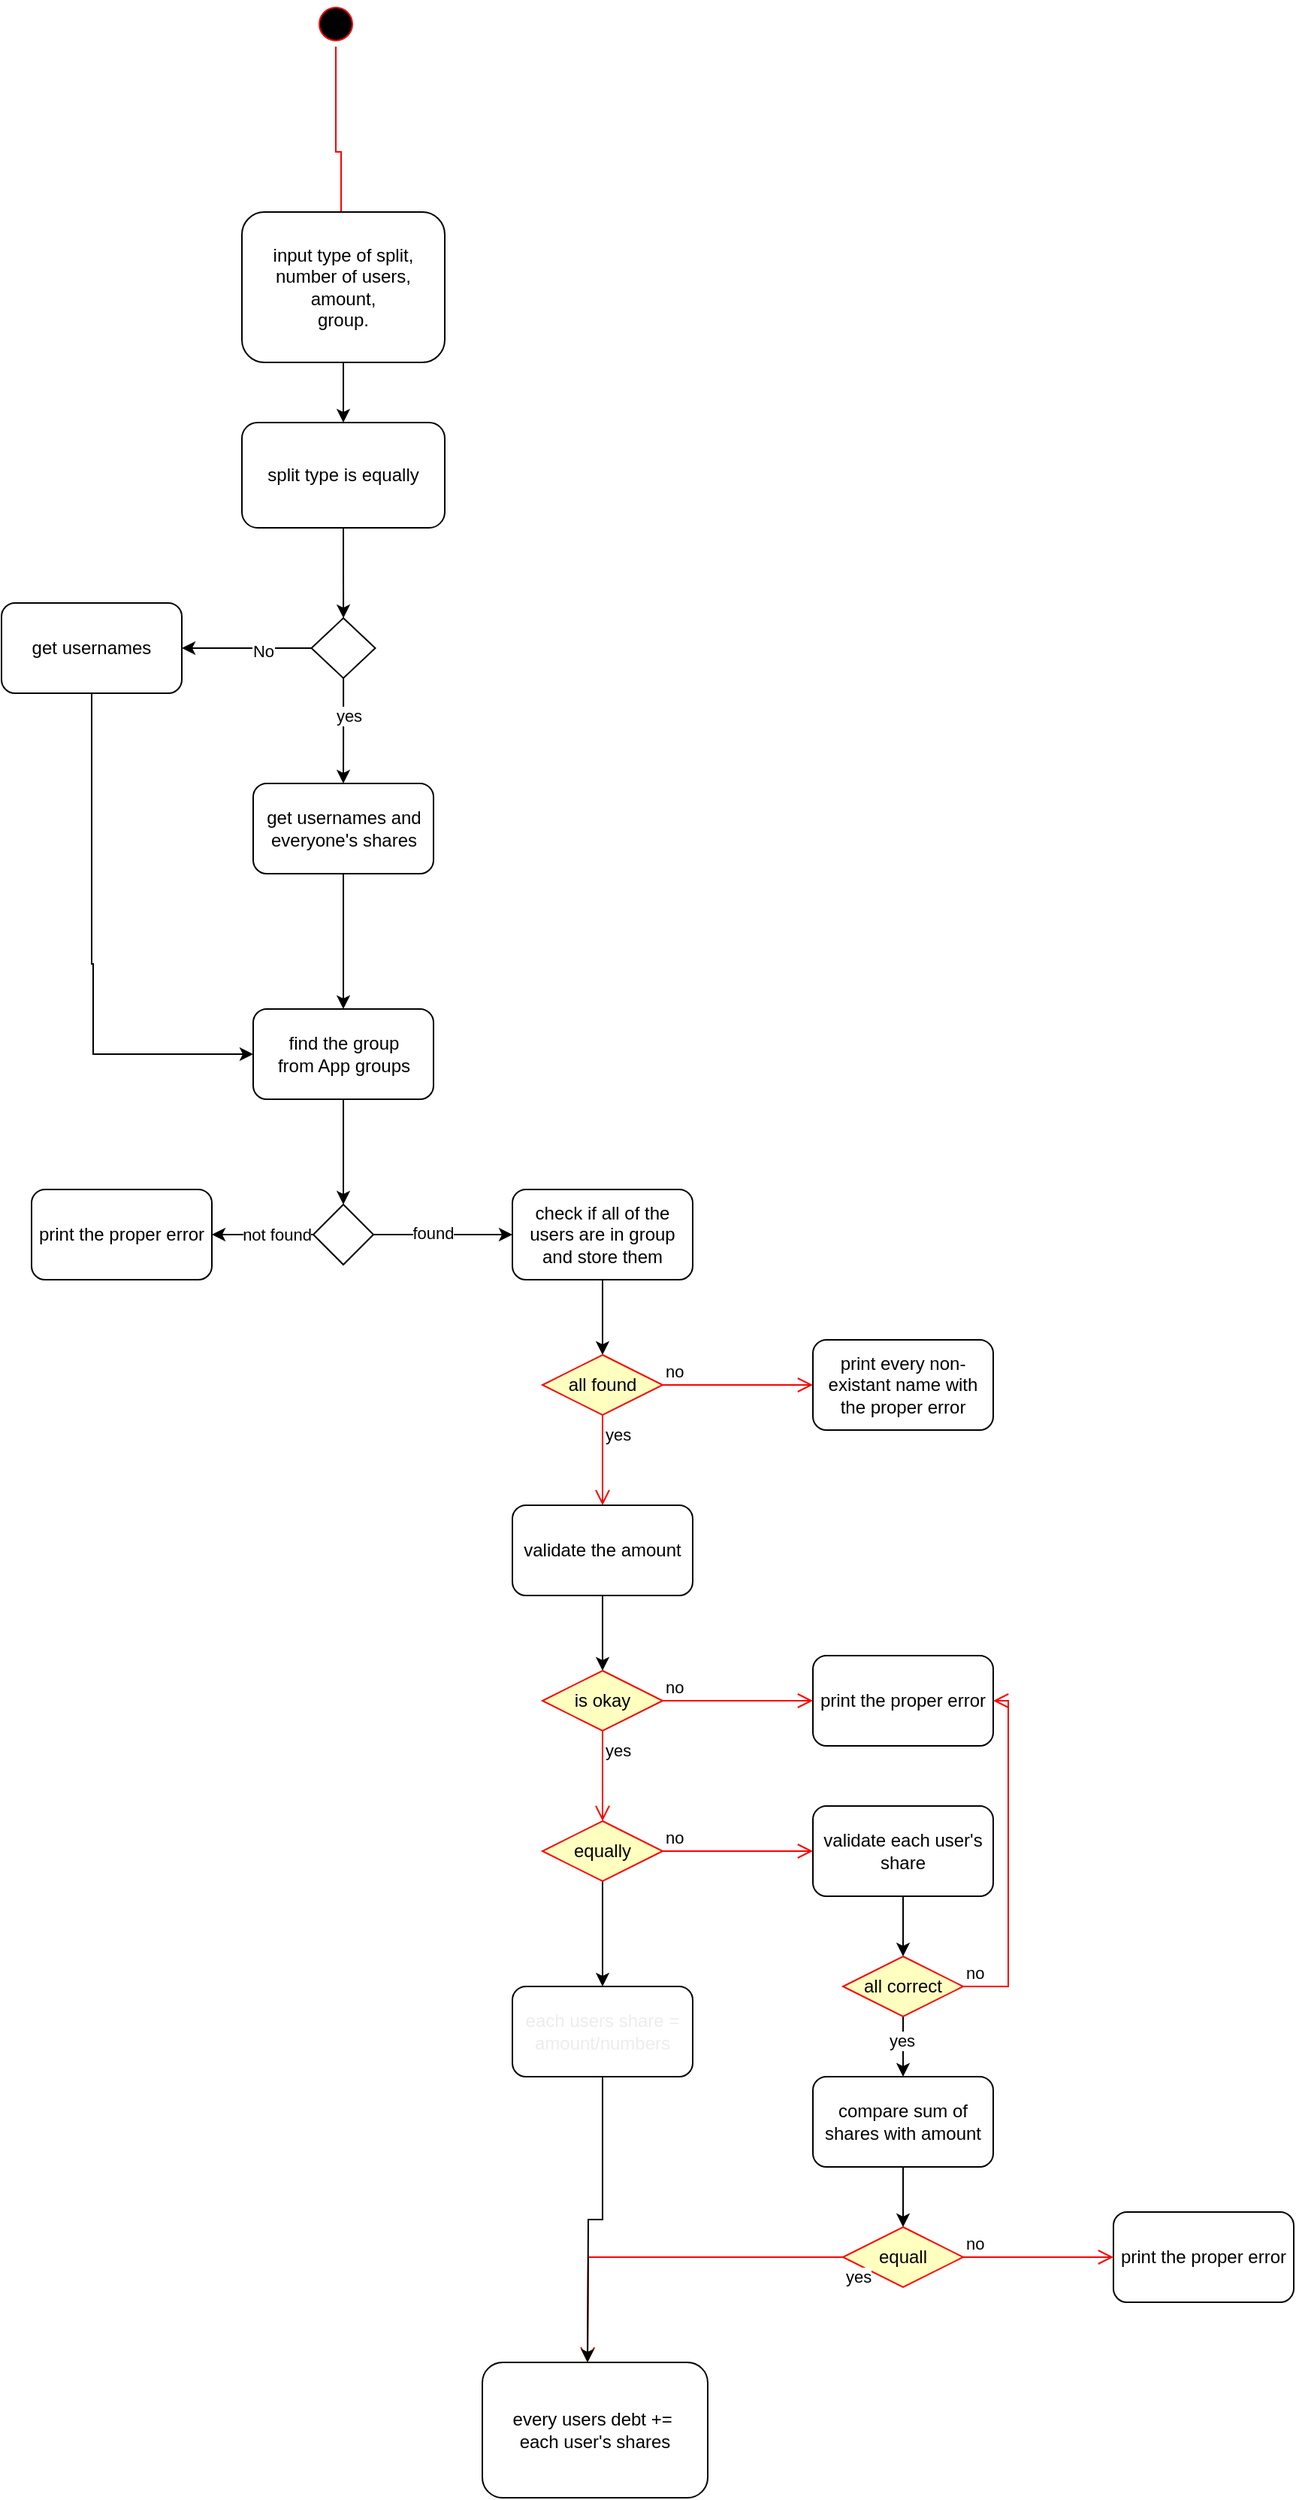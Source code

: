 <mxfile version="26.2.2">
  <diagram name="Page-1" id="W3U5O6p8wYQSB0PmpqnL">
    <mxGraphModel dx="774" dy="1601" grid="1" gridSize="10" guides="1" tooltips="1" connect="1" arrows="1" fold="1" page="1" pageScale="1" pageWidth="850" pageHeight="1100" math="0" shadow="0">
      <root>
        <mxCell id="0" />
        <mxCell id="1" parent="0" />
        <mxCell id="YA9ygjDDeQhQCcRidTOe-1" value="" style="ellipse;html=1;shape=startState;fillColor=#000000;strokeColor=#ff0000;" vertex="1" parent="1">
          <mxGeometry x="217.5" y="-10" width="30" height="30" as="geometry" />
        </mxCell>
        <mxCell id="YA9ygjDDeQhQCcRidTOe-2" value="" style="edgeStyle=orthogonalEdgeStyle;html=1;verticalAlign=bottom;endArrow=open;endSize=8;strokeColor=#ff0000;rounded=0;" edge="1" source="YA9ygjDDeQhQCcRidTOe-1" parent="1">
          <mxGeometry relative="1" as="geometry">
            <mxPoint x="235" y="160" as="targetPoint" />
            <Array as="points">
              <mxPoint x="233" y="90" />
              <mxPoint x="236" y="90" />
            </Array>
          </mxGeometry>
        </mxCell>
        <mxCell id="YA9ygjDDeQhQCcRidTOe-11" value="" style="edgeStyle=orthogonalEdgeStyle;rounded=0;orthogonalLoop=1;jettySize=auto;html=1;" edge="1" parent="1" source="YA9ygjDDeQhQCcRidTOe-3" target="YA9ygjDDeQhQCcRidTOe-7">
          <mxGeometry relative="1" as="geometry" />
        </mxCell>
        <mxCell id="YA9ygjDDeQhQCcRidTOe-3" value="input type of split,&lt;br&gt;number of users,&lt;br&gt;amount,&lt;br&gt;group." style="rounded=1;whiteSpace=wrap;html=1;" vertex="1" parent="1">
          <mxGeometry x="170" y="130" width="135" height="100" as="geometry" />
        </mxCell>
        <mxCell id="YA9ygjDDeQhQCcRidTOe-9" value="" style="edgeStyle=orthogonalEdgeStyle;rounded=0;orthogonalLoop=1;jettySize=auto;html=1;" edge="1" parent="1" source="YA9ygjDDeQhQCcRidTOe-6">
          <mxGeometry relative="1" as="geometry">
            <mxPoint x="130" y="420" as="targetPoint" />
          </mxGeometry>
        </mxCell>
        <mxCell id="YA9ygjDDeQhQCcRidTOe-10" value="No" style="edgeLabel;html=1;align=center;verticalAlign=middle;resizable=0;points=[];" vertex="1" connectable="0" parent="YA9ygjDDeQhQCcRidTOe-9">
          <mxGeometry x="-0.237" y="2" relative="1" as="geometry">
            <mxPoint as="offset" />
          </mxGeometry>
        </mxCell>
        <mxCell id="YA9ygjDDeQhQCcRidTOe-15" value="" style="edgeStyle=orthogonalEdgeStyle;rounded=0;orthogonalLoop=1;jettySize=auto;html=1;" edge="1" parent="1" source="YA9ygjDDeQhQCcRidTOe-6" target="YA9ygjDDeQhQCcRidTOe-14">
          <mxGeometry relative="1" as="geometry" />
        </mxCell>
        <mxCell id="YA9ygjDDeQhQCcRidTOe-16" value="yes" style="edgeLabel;html=1;align=center;verticalAlign=middle;resizable=0;points=[];" vertex="1" connectable="0" parent="YA9ygjDDeQhQCcRidTOe-15">
          <mxGeometry x="-0.293" y="3" relative="1" as="geometry">
            <mxPoint as="offset" />
          </mxGeometry>
        </mxCell>
        <mxCell id="YA9ygjDDeQhQCcRidTOe-6" value="" style="rhombus;whiteSpace=wrap;html=1;" vertex="1" parent="1">
          <mxGeometry x="216.25" y="400" width="42.5" height="40" as="geometry" />
        </mxCell>
        <mxCell id="YA9ygjDDeQhQCcRidTOe-12" value="" style="edgeStyle=orthogonalEdgeStyle;rounded=0;orthogonalLoop=1;jettySize=auto;html=1;" edge="1" parent="1" source="YA9ygjDDeQhQCcRidTOe-7" target="YA9ygjDDeQhQCcRidTOe-6">
          <mxGeometry relative="1" as="geometry" />
        </mxCell>
        <mxCell id="YA9ygjDDeQhQCcRidTOe-7" value="split type is equally" style="rounded=1;whiteSpace=wrap;html=1;" vertex="1" parent="1">
          <mxGeometry x="170" y="270" width="135" height="70" as="geometry" />
        </mxCell>
        <mxCell id="YA9ygjDDeQhQCcRidTOe-21" style="edgeStyle=orthogonalEdgeStyle;rounded=0;orthogonalLoop=1;jettySize=auto;html=1;entryX=0;entryY=0.5;entryDx=0;entryDy=0;" edge="1" parent="1" source="YA9ygjDDeQhQCcRidTOe-13" target="YA9ygjDDeQhQCcRidTOe-20">
          <mxGeometry relative="1" as="geometry">
            <mxPoint x="70" y="770" as="targetPoint" />
            <Array as="points">
              <mxPoint x="70" y="630" />
              <mxPoint x="71" y="630" />
              <mxPoint x="71" y="690" />
            </Array>
          </mxGeometry>
        </mxCell>
        <mxCell id="YA9ygjDDeQhQCcRidTOe-13" value="get usernames" style="rounded=1;whiteSpace=wrap;html=1;" vertex="1" parent="1">
          <mxGeometry x="10" y="390" width="120" height="60" as="geometry" />
        </mxCell>
        <mxCell id="YA9ygjDDeQhQCcRidTOe-22" value="" style="edgeStyle=orthogonalEdgeStyle;rounded=0;orthogonalLoop=1;jettySize=auto;html=1;" edge="1" parent="1" source="YA9ygjDDeQhQCcRidTOe-14" target="YA9ygjDDeQhQCcRidTOe-20">
          <mxGeometry relative="1" as="geometry" />
        </mxCell>
        <mxCell id="YA9ygjDDeQhQCcRidTOe-14" value="get usernames and&lt;br&gt;everyone&#39;s shares" style="rounded=1;whiteSpace=wrap;html=1;" vertex="1" parent="1">
          <mxGeometry x="177.5" y="510" width="120" height="60" as="geometry" />
        </mxCell>
        <mxCell id="YA9ygjDDeQhQCcRidTOe-24" value="" style="edgeStyle=orthogonalEdgeStyle;rounded=0;orthogonalLoop=1;jettySize=auto;html=1;" edge="1" parent="1" source="YA9ygjDDeQhQCcRidTOe-20" target="YA9ygjDDeQhQCcRidTOe-23">
          <mxGeometry relative="1" as="geometry" />
        </mxCell>
        <mxCell id="YA9ygjDDeQhQCcRidTOe-20" value="find the group&lt;div&gt;from App groups&lt;/div&gt;" style="rounded=1;whiteSpace=wrap;html=1;" vertex="1" parent="1">
          <mxGeometry x="177.5" y="660" width="120" height="60" as="geometry" />
        </mxCell>
        <mxCell id="YA9ygjDDeQhQCcRidTOe-26" value="" style="edgeStyle=orthogonalEdgeStyle;rounded=0;orthogonalLoop=1;jettySize=auto;html=1;" edge="1" parent="1" source="YA9ygjDDeQhQCcRidTOe-23">
          <mxGeometry relative="1" as="geometry">
            <mxPoint x="350" y="810" as="targetPoint" />
          </mxGeometry>
        </mxCell>
        <mxCell id="YA9ygjDDeQhQCcRidTOe-30" value="found" style="edgeLabel;html=1;align=center;verticalAlign=middle;resizable=0;points=[];" vertex="1" connectable="0" parent="YA9ygjDDeQhQCcRidTOe-26">
          <mxGeometry x="-0.153" y="1" relative="1" as="geometry">
            <mxPoint as="offset" />
          </mxGeometry>
        </mxCell>
        <mxCell id="YA9ygjDDeQhQCcRidTOe-28" value="" style="edgeStyle=orthogonalEdgeStyle;rounded=0;orthogonalLoop=1;jettySize=auto;html=1;" edge="1" parent="1" source="YA9ygjDDeQhQCcRidTOe-23" target="YA9ygjDDeQhQCcRidTOe-27">
          <mxGeometry relative="1" as="geometry" />
        </mxCell>
        <mxCell id="YA9ygjDDeQhQCcRidTOe-29" value="not found" style="edgeLabel;html=1;align=center;verticalAlign=middle;resizable=0;points=[];" vertex="1" connectable="0" parent="YA9ygjDDeQhQCcRidTOe-28">
          <mxGeometry x="-0.264" relative="1" as="geometry">
            <mxPoint as="offset" />
          </mxGeometry>
        </mxCell>
        <mxCell id="YA9ygjDDeQhQCcRidTOe-23" value="" style="rhombus;whiteSpace=wrap;html=1;" vertex="1" parent="1">
          <mxGeometry x="217.5" y="790" width="40" height="40" as="geometry" />
        </mxCell>
        <mxCell id="YA9ygjDDeQhQCcRidTOe-27" value="print the proper error" style="rounded=1;whiteSpace=wrap;html=1;" vertex="1" parent="1">
          <mxGeometry x="30" y="780" width="120" height="60" as="geometry" />
        </mxCell>
        <mxCell id="YA9ygjDDeQhQCcRidTOe-52" value="" style="edgeStyle=orthogonalEdgeStyle;rounded=0;orthogonalLoop=1;jettySize=auto;html=1;" edge="1" parent="1" source="YA9ygjDDeQhQCcRidTOe-48" target="YA9ygjDDeQhQCcRidTOe-49">
          <mxGeometry relative="1" as="geometry" />
        </mxCell>
        <mxCell id="YA9ygjDDeQhQCcRidTOe-48" value="check if all of the users are in group&lt;div&gt;and store them&lt;/div&gt;" style="rounded=1;whiteSpace=wrap;html=1;" vertex="1" parent="1">
          <mxGeometry x="350" y="780" width="120" height="60" as="geometry" />
        </mxCell>
        <mxCell id="YA9ygjDDeQhQCcRidTOe-49" value="all found" style="rhombus;whiteSpace=wrap;html=1;fontColor=#000000;fillColor=#ffffc0;strokeColor=#ff0000;" vertex="1" parent="1">
          <mxGeometry x="370" y="890" width="80" height="40" as="geometry" />
        </mxCell>
        <mxCell id="YA9ygjDDeQhQCcRidTOe-50" value="no" style="edgeStyle=orthogonalEdgeStyle;html=1;align=left;verticalAlign=bottom;endArrow=open;endSize=8;strokeColor=#ff0000;rounded=0;" edge="1" source="YA9ygjDDeQhQCcRidTOe-49" parent="1">
          <mxGeometry x="-1" relative="1" as="geometry">
            <mxPoint x="550" y="910" as="targetPoint" />
          </mxGeometry>
        </mxCell>
        <mxCell id="YA9ygjDDeQhQCcRidTOe-51" value="yes" style="edgeStyle=orthogonalEdgeStyle;html=1;align=left;verticalAlign=top;endArrow=open;endSize=8;strokeColor=#ff0000;rounded=0;" edge="1" source="YA9ygjDDeQhQCcRidTOe-49" parent="1">
          <mxGeometry x="-1" relative="1" as="geometry">
            <mxPoint x="410" y="990" as="targetPoint" />
          </mxGeometry>
        </mxCell>
        <mxCell id="YA9ygjDDeQhQCcRidTOe-53" value="print every non- existant name with the proper error" style="rounded=1;whiteSpace=wrap;html=1;" vertex="1" parent="1">
          <mxGeometry x="550" y="880" width="120" height="60" as="geometry" />
        </mxCell>
        <mxCell id="YA9ygjDDeQhQCcRidTOe-58" value="" style="edgeStyle=orthogonalEdgeStyle;rounded=0;orthogonalLoop=1;jettySize=auto;html=1;" edge="1" parent="1" source="YA9ygjDDeQhQCcRidTOe-54" target="YA9ygjDDeQhQCcRidTOe-55">
          <mxGeometry relative="1" as="geometry" />
        </mxCell>
        <mxCell id="YA9ygjDDeQhQCcRidTOe-54" value="validate the amount" style="rounded=1;whiteSpace=wrap;html=1;" vertex="1" parent="1">
          <mxGeometry x="350" y="990" width="120" height="60" as="geometry" />
        </mxCell>
        <mxCell id="YA9ygjDDeQhQCcRidTOe-55" value="is okay" style="rhombus;whiteSpace=wrap;html=1;fontColor=#000000;fillColor=#ffffc0;strokeColor=#ff0000;" vertex="1" parent="1">
          <mxGeometry x="370" y="1100" width="80" height="40" as="geometry" />
        </mxCell>
        <mxCell id="YA9ygjDDeQhQCcRidTOe-56" value="no" style="edgeStyle=orthogonalEdgeStyle;html=1;align=left;verticalAlign=bottom;endArrow=open;endSize=8;strokeColor=#ff0000;rounded=0;" edge="1" source="YA9ygjDDeQhQCcRidTOe-55" parent="1">
          <mxGeometry x="-1" relative="1" as="geometry">
            <mxPoint x="550" y="1120" as="targetPoint" />
          </mxGeometry>
        </mxCell>
        <mxCell id="YA9ygjDDeQhQCcRidTOe-57" value="yes" style="edgeStyle=orthogonalEdgeStyle;html=1;align=left;verticalAlign=top;endArrow=open;endSize=8;strokeColor=#ff0000;rounded=0;" edge="1" source="YA9ygjDDeQhQCcRidTOe-55" parent="1">
          <mxGeometry x="-1" relative="1" as="geometry">
            <mxPoint x="410" y="1200" as="targetPoint" />
          </mxGeometry>
        </mxCell>
        <mxCell id="YA9ygjDDeQhQCcRidTOe-59" value="print the proper error" style="rounded=1;whiteSpace=wrap;html=1;" vertex="1" parent="1">
          <mxGeometry x="550" y="1090" width="120" height="60" as="geometry" />
        </mxCell>
        <mxCell id="YA9ygjDDeQhQCcRidTOe-79" value="" style="edgeStyle=orthogonalEdgeStyle;rounded=0;orthogonalLoop=1;jettySize=auto;html=1;" edge="1" parent="1" source="YA9ygjDDeQhQCcRidTOe-61">
          <mxGeometry relative="1" as="geometry">
            <mxPoint x="410" y="1310" as="targetPoint" />
          </mxGeometry>
        </mxCell>
        <mxCell id="YA9ygjDDeQhQCcRidTOe-61" value="equally" style="rhombus;whiteSpace=wrap;html=1;fontColor=#000000;fillColor=#ffffc0;strokeColor=#ff0000;" vertex="1" parent="1">
          <mxGeometry x="370" y="1200" width="80" height="40" as="geometry" />
        </mxCell>
        <mxCell id="YA9ygjDDeQhQCcRidTOe-62" value="no" style="edgeStyle=orthogonalEdgeStyle;html=1;align=left;verticalAlign=bottom;endArrow=open;endSize=8;strokeColor=#ff0000;rounded=0;" edge="1" source="YA9ygjDDeQhQCcRidTOe-61" parent="1">
          <mxGeometry x="-1" relative="1" as="geometry">
            <mxPoint x="550" y="1220" as="targetPoint" />
          </mxGeometry>
        </mxCell>
        <mxCell id="YA9ygjDDeQhQCcRidTOe-69" value="" style="edgeStyle=orthogonalEdgeStyle;rounded=0;orthogonalLoop=1;jettySize=auto;html=1;" edge="1" parent="1" source="YA9ygjDDeQhQCcRidTOe-65" target="YA9ygjDDeQhQCcRidTOe-66">
          <mxGeometry relative="1" as="geometry" />
        </mxCell>
        <mxCell id="YA9ygjDDeQhQCcRidTOe-65" value="validate each user&#39;s share" style="rounded=1;whiteSpace=wrap;html=1;" vertex="1" parent="1">
          <mxGeometry x="550" y="1190" width="120" height="60" as="geometry" />
        </mxCell>
        <mxCell id="YA9ygjDDeQhQCcRidTOe-71" value="" style="edgeStyle=orthogonalEdgeStyle;rounded=0;orthogonalLoop=1;jettySize=auto;html=1;" edge="1" parent="1" source="YA9ygjDDeQhQCcRidTOe-66" target="YA9ygjDDeQhQCcRidTOe-70">
          <mxGeometry relative="1" as="geometry" />
        </mxCell>
        <mxCell id="YA9ygjDDeQhQCcRidTOe-77" value="yes" style="edgeLabel;html=1;align=center;verticalAlign=middle;resizable=0;points=[];" vertex="1" connectable="0" parent="YA9ygjDDeQhQCcRidTOe-71">
          <mxGeometry x="-0.217" y="-1" relative="1" as="geometry">
            <mxPoint as="offset" />
          </mxGeometry>
        </mxCell>
        <mxCell id="YA9ygjDDeQhQCcRidTOe-66" value="all correct" style="rhombus;whiteSpace=wrap;html=1;fontColor=#000000;fillColor=#ffffc0;strokeColor=#ff0000;" vertex="1" parent="1">
          <mxGeometry x="570" y="1290" width="80" height="40" as="geometry" />
        </mxCell>
        <mxCell id="YA9ygjDDeQhQCcRidTOe-67" value="no" style="edgeStyle=orthogonalEdgeStyle;html=1;align=left;verticalAlign=bottom;endArrow=open;endSize=8;strokeColor=#ff0000;rounded=0;entryX=1;entryY=0.5;entryDx=0;entryDy=0;" edge="1" source="YA9ygjDDeQhQCcRidTOe-66" parent="1" target="YA9ygjDDeQhQCcRidTOe-59">
          <mxGeometry x="-1" relative="1" as="geometry">
            <mxPoint x="750" y="1310" as="targetPoint" />
            <Array as="points">
              <mxPoint x="680" y="1310" />
              <mxPoint x="680" y="1120" />
            </Array>
          </mxGeometry>
        </mxCell>
        <mxCell id="YA9ygjDDeQhQCcRidTOe-75" value="" style="edgeStyle=orthogonalEdgeStyle;rounded=0;orthogonalLoop=1;jettySize=auto;html=1;" edge="1" parent="1" source="YA9ygjDDeQhQCcRidTOe-70" target="YA9ygjDDeQhQCcRidTOe-72">
          <mxGeometry relative="1" as="geometry" />
        </mxCell>
        <mxCell id="YA9ygjDDeQhQCcRidTOe-70" value="compare sum of shares with amount" style="rounded=1;whiteSpace=wrap;html=1;" vertex="1" parent="1">
          <mxGeometry x="550" y="1370" width="120" height="60" as="geometry" />
        </mxCell>
        <mxCell id="YA9ygjDDeQhQCcRidTOe-72" value="equall" style="rhombus;whiteSpace=wrap;html=1;fontColor=#000000;fillColor=#ffffc0;strokeColor=#ff0000;" vertex="1" parent="1">
          <mxGeometry x="570" y="1470" width="80" height="40" as="geometry" />
        </mxCell>
        <mxCell id="YA9ygjDDeQhQCcRidTOe-73" value="no" style="edgeStyle=orthogonalEdgeStyle;html=1;align=left;verticalAlign=bottom;endArrow=open;endSize=8;strokeColor=#ff0000;rounded=0;" edge="1" source="YA9ygjDDeQhQCcRidTOe-72" parent="1">
          <mxGeometry x="-1" relative="1" as="geometry">
            <mxPoint x="750" y="1490" as="targetPoint" />
          </mxGeometry>
        </mxCell>
        <mxCell id="YA9ygjDDeQhQCcRidTOe-74" value="yes" style="edgeStyle=orthogonalEdgeStyle;html=1;align=left;verticalAlign=top;endArrow=open;endSize=8;strokeColor=#ff0000;rounded=0;" edge="1" source="YA9ygjDDeQhQCcRidTOe-72" parent="1">
          <mxGeometry x="-1" relative="1" as="geometry">
            <mxPoint x="400" y="1560" as="targetPoint" />
          </mxGeometry>
        </mxCell>
        <mxCell id="YA9ygjDDeQhQCcRidTOe-76" value="print the proper error" style="rounded=1;whiteSpace=wrap;html=1;" vertex="1" parent="1">
          <mxGeometry x="750" y="1460" width="120" height="60" as="geometry" />
        </mxCell>
        <mxCell id="YA9ygjDDeQhQCcRidTOe-81" style="edgeStyle=orthogonalEdgeStyle;rounded=0;orthogonalLoop=1;jettySize=auto;html=1;" edge="1" parent="1" source="YA9ygjDDeQhQCcRidTOe-80">
          <mxGeometry relative="1" as="geometry">
            <mxPoint x="400" y="1560" as="targetPoint" />
          </mxGeometry>
        </mxCell>
        <mxCell id="YA9ygjDDeQhQCcRidTOe-80" value="&lt;span style=&quot;color: rgb(237, 237, 237);&quot;&gt;each users share =&lt;/span&gt;&lt;div style=&quot;color: rgb(237, 237, 237);&quot;&gt;amount/numbers&lt;/div&gt;" style="rounded=1;whiteSpace=wrap;html=1;" vertex="1" parent="1">
          <mxGeometry x="350" y="1310" width="120" height="60" as="geometry" />
        </mxCell>
        <mxCell id="YA9ygjDDeQhQCcRidTOe-82" value="every users debt +=&amp;nbsp;&lt;div&gt;each user&#39;s shares&lt;/div&gt;" style="rounded=1;whiteSpace=wrap;html=1;" vertex="1" parent="1">
          <mxGeometry x="330" y="1560" width="150" height="90" as="geometry" />
        </mxCell>
      </root>
    </mxGraphModel>
  </diagram>
</mxfile>
